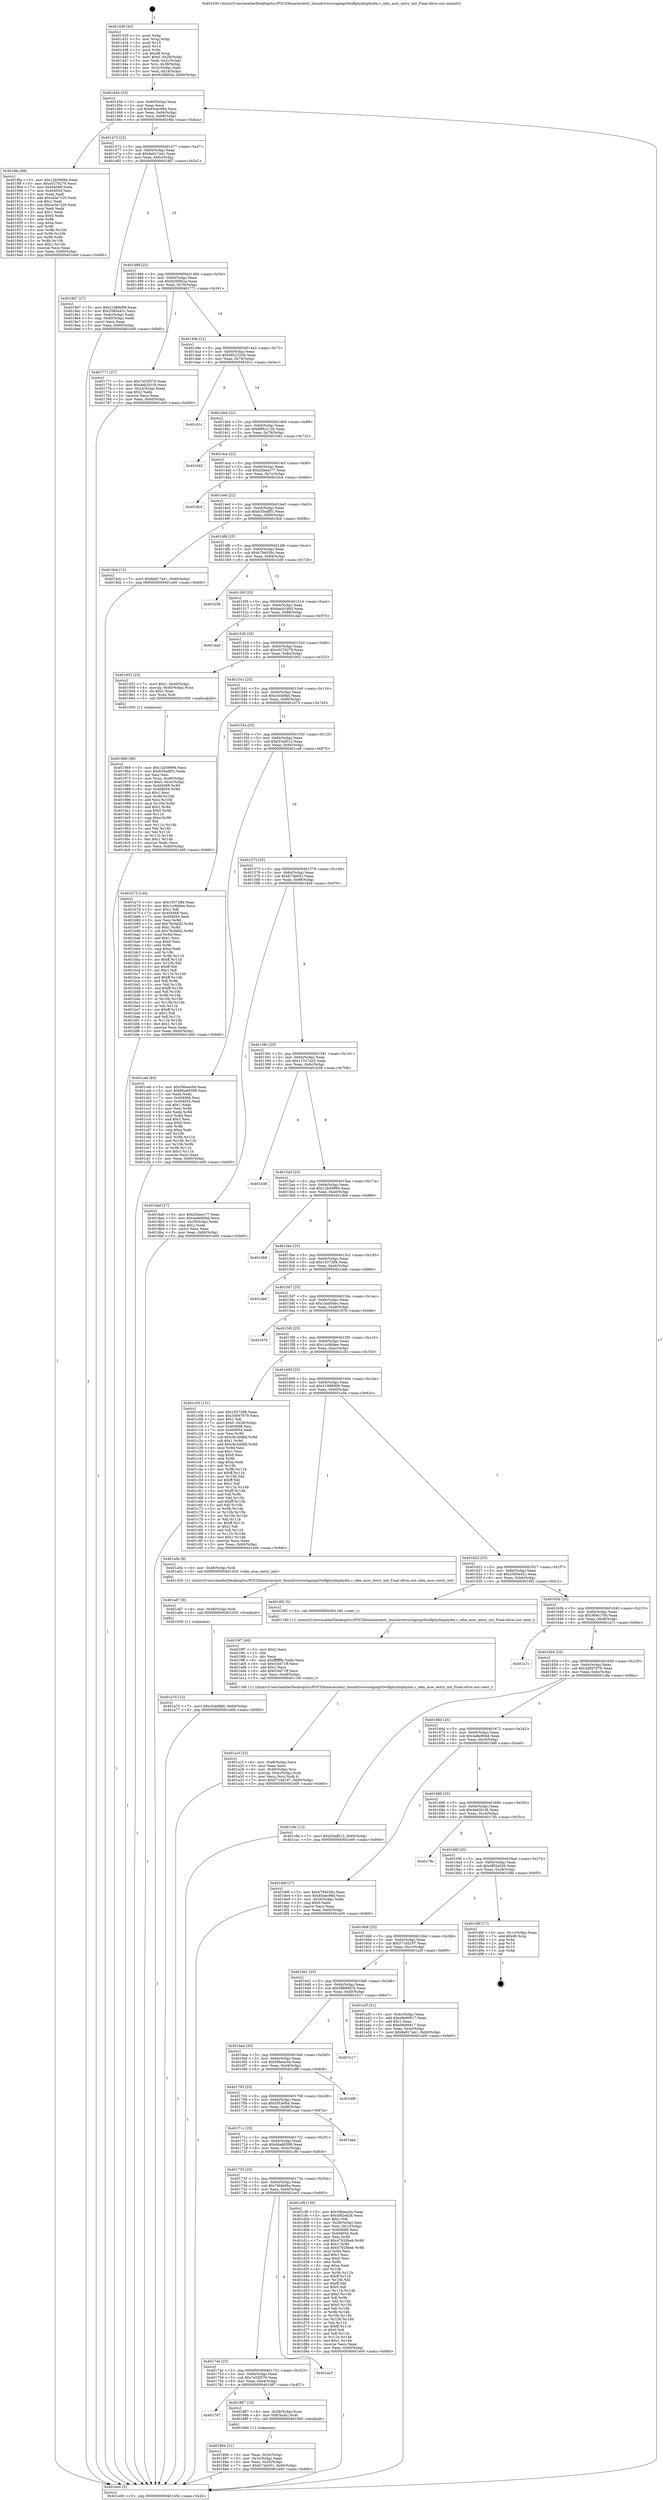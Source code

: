 digraph "0x401430" {
  label = "0x401430 (/mnt/c/Users/mathe/Desktop/tcc/POCII/binaries/extr_linuxdriversstagingrtlwifiphydmphydm.c_odm_asoc_entry_init_Final-ollvm.out::main(0))"
  labelloc = "t"
  node[shape=record]

  Entry [label="",width=0.3,height=0.3,shape=circle,fillcolor=black,style=filled]
  "0x40145b" [label="{
     0x40145b [23]\l
     | [instrs]\l
     &nbsp;&nbsp;0x40145b \<+3\>: mov -0x60(%rbp),%eax\l
     &nbsp;&nbsp;0x40145e \<+2\>: mov %eax,%ecx\l
     &nbsp;&nbsp;0x401460 \<+6\>: sub $0x85eec98d,%ecx\l
     &nbsp;&nbsp;0x401466 \<+3\>: mov %eax,-0x64(%rbp)\l
     &nbsp;&nbsp;0x401469 \<+3\>: mov %ecx,-0x68(%rbp)\l
     &nbsp;&nbsp;0x40146c \<+6\>: je 00000000004018fa \<main+0x4ca\>\l
  }"]
  "0x4018fa" [label="{
     0x4018fa [88]\l
     | [instrs]\l
     &nbsp;&nbsp;0x4018fa \<+5\>: mov $0x12b59994,%eax\l
     &nbsp;&nbsp;0x4018ff \<+5\>: mov $0xc0279279,%ecx\l
     &nbsp;&nbsp;0x401904 \<+7\>: mov 0x404068,%edx\l
     &nbsp;&nbsp;0x40190b \<+7\>: mov 0x404054,%esi\l
     &nbsp;&nbsp;0x401912 \<+2\>: mov %edx,%edi\l
     &nbsp;&nbsp;0x401914 \<+6\>: add $0xce3e7c20,%edi\l
     &nbsp;&nbsp;0x40191a \<+3\>: sub $0x1,%edi\l
     &nbsp;&nbsp;0x40191d \<+6\>: sub $0xce3e7c20,%edi\l
     &nbsp;&nbsp;0x401923 \<+3\>: imul %edi,%edx\l
     &nbsp;&nbsp;0x401926 \<+3\>: and $0x1,%edx\l
     &nbsp;&nbsp;0x401929 \<+3\>: cmp $0x0,%edx\l
     &nbsp;&nbsp;0x40192c \<+4\>: sete %r8b\l
     &nbsp;&nbsp;0x401930 \<+3\>: cmp $0xa,%esi\l
     &nbsp;&nbsp;0x401933 \<+4\>: setl %r9b\l
     &nbsp;&nbsp;0x401937 \<+3\>: mov %r8b,%r10b\l
     &nbsp;&nbsp;0x40193a \<+3\>: and %r9b,%r10b\l
     &nbsp;&nbsp;0x40193d \<+3\>: xor %r9b,%r8b\l
     &nbsp;&nbsp;0x401940 \<+3\>: or %r8b,%r10b\l
     &nbsp;&nbsp;0x401943 \<+4\>: test $0x1,%r10b\l
     &nbsp;&nbsp;0x401947 \<+3\>: cmovne %ecx,%eax\l
     &nbsp;&nbsp;0x40194a \<+3\>: mov %eax,-0x60(%rbp)\l
     &nbsp;&nbsp;0x40194d \<+5\>: jmp 0000000000401e00 \<main+0x9d0\>\l
  }"]
  "0x401472" [label="{
     0x401472 [22]\l
     | [instrs]\l
     &nbsp;&nbsp;0x401472 \<+5\>: jmp 0000000000401477 \<main+0x47\>\l
     &nbsp;&nbsp;0x401477 \<+3\>: mov -0x64(%rbp),%eax\l
     &nbsp;&nbsp;0x40147a \<+5\>: sub $0x8a917a41,%eax\l
     &nbsp;&nbsp;0x40147f \<+3\>: mov %eax,-0x6c(%rbp)\l
     &nbsp;&nbsp;0x401482 \<+6\>: je 00000000004019d7 \<main+0x5a7\>\l
  }"]
  Exit [label="",width=0.3,height=0.3,shape=circle,fillcolor=black,style=filled,peripheries=2]
  "0x4019d7" [label="{
     0x4019d7 [27]\l
     | [instrs]\l
     &nbsp;&nbsp;0x4019d7 \<+5\>: mov $0x21988d08,%eax\l
     &nbsp;&nbsp;0x4019dc \<+5\>: mov $0x2585e42c,%ecx\l
     &nbsp;&nbsp;0x4019e1 \<+3\>: mov -0x4c(%rbp),%edx\l
     &nbsp;&nbsp;0x4019e4 \<+3\>: cmp -0x40(%rbp),%edx\l
     &nbsp;&nbsp;0x4019e7 \<+3\>: cmovl %ecx,%eax\l
     &nbsp;&nbsp;0x4019ea \<+3\>: mov %eax,-0x60(%rbp)\l
     &nbsp;&nbsp;0x4019ed \<+5\>: jmp 0000000000401e00 \<main+0x9d0\>\l
  }"]
  "0x401488" [label="{
     0x401488 [22]\l
     | [instrs]\l
     &nbsp;&nbsp;0x401488 \<+5\>: jmp 000000000040148d \<main+0x5d\>\l
     &nbsp;&nbsp;0x40148d \<+3\>: mov -0x64(%rbp),%eax\l
     &nbsp;&nbsp;0x401490 \<+5\>: sub $0x920fd02a,%eax\l
     &nbsp;&nbsp;0x401495 \<+3\>: mov %eax,-0x70(%rbp)\l
     &nbsp;&nbsp;0x401498 \<+6\>: je 0000000000401771 \<main+0x341\>\l
  }"]
  "0x401a70" [label="{
     0x401a70 [12]\l
     | [instrs]\l
     &nbsp;&nbsp;0x401a70 \<+7\>: movl $0xc5eb9fa0,-0x60(%rbp)\l
     &nbsp;&nbsp;0x401a77 \<+5\>: jmp 0000000000401e00 \<main+0x9d0\>\l
  }"]
  "0x401771" [label="{
     0x401771 [27]\l
     | [instrs]\l
     &nbsp;&nbsp;0x401771 \<+5\>: mov $0x7e55f376,%eax\l
     &nbsp;&nbsp;0x401776 \<+5\>: mov $0x4eb2b1f4,%ecx\l
     &nbsp;&nbsp;0x40177b \<+3\>: mov -0x24(%rbp),%edx\l
     &nbsp;&nbsp;0x40177e \<+3\>: cmp $0x2,%edx\l
     &nbsp;&nbsp;0x401781 \<+3\>: cmovne %ecx,%eax\l
     &nbsp;&nbsp;0x401784 \<+3\>: mov %eax,-0x60(%rbp)\l
     &nbsp;&nbsp;0x401787 \<+5\>: jmp 0000000000401e00 \<main+0x9d0\>\l
  }"]
  "0x40149e" [label="{
     0x40149e [22]\l
     | [instrs]\l
     &nbsp;&nbsp;0x40149e \<+5\>: jmp 00000000004014a3 \<main+0x73\>\l
     &nbsp;&nbsp;0x4014a3 \<+3\>: mov -0x64(%rbp),%eax\l
     &nbsp;&nbsp;0x4014a6 \<+5\>: sub $0x94523226,%eax\l
     &nbsp;&nbsp;0x4014ab \<+3\>: mov %eax,-0x74(%rbp)\l
     &nbsp;&nbsp;0x4014ae \<+6\>: je 000000000040181c \<main+0x3ec\>\l
  }"]
  "0x401e00" [label="{
     0x401e00 [5]\l
     | [instrs]\l
     &nbsp;&nbsp;0x401e00 \<+5\>: jmp 000000000040145b \<main+0x2b\>\l
  }"]
  "0x401430" [label="{
     0x401430 [43]\l
     | [instrs]\l
     &nbsp;&nbsp;0x401430 \<+1\>: push %rbp\l
     &nbsp;&nbsp;0x401431 \<+3\>: mov %rsp,%rbp\l
     &nbsp;&nbsp;0x401434 \<+2\>: push %r15\l
     &nbsp;&nbsp;0x401436 \<+2\>: push %r14\l
     &nbsp;&nbsp;0x401438 \<+1\>: push %rbx\l
     &nbsp;&nbsp;0x401439 \<+7\>: sub $0xd8,%rsp\l
     &nbsp;&nbsp;0x401440 \<+7\>: movl $0x0,-0x28(%rbp)\l
     &nbsp;&nbsp;0x401447 \<+3\>: mov %edi,-0x2c(%rbp)\l
     &nbsp;&nbsp;0x40144a \<+4\>: mov %rsi,-0x38(%rbp)\l
     &nbsp;&nbsp;0x40144e \<+3\>: mov -0x2c(%rbp),%edi\l
     &nbsp;&nbsp;0x401451 \<+3\>: mov %edi,-0x24(%rbp)\l
     &nbsp;&nbsp;0x401454 \<+7\>: movl $0x920fd02a,-0x60(%rbp)\l
  }"]
  "0x401a67" [label="{
     0x401a67 [9]\l
     | [instrs]\l
     &nbsp;&nbsp;0x401a67 \<+4\>: mov -0x48(%rbp),%rdi\l
     &nbsp;&nbsp;0x401a6b \<+5\>: call 0000000000401030 \<free@plt\>\l
     | [calls]\l
     &nbsp;&nbsp;0x401030 \{1\} (unknown)\l
  }"]
  "0x40181c" [label="{
     0x40181c\l
  }", style=dashed]
  "0x4014b4" [label="{
     0x4014b4 [22]\l
     | [instrs]\l
     &nbsp;&nbsp;0x4014b4 \<+5\>: jmp 00000000004014b9 \<main+0x89\>\l
     &nbsp;&nbsp;0x4014b9 \<+3\>: mov -0x64(%rbp),%eax\l
     &nbsp;&nbsp;0x4014bc \<+5\>: sub $0x999c212b,%eax\l
     &nbsp;&nbsp;0x4014c1 \<+3\>: mov %eax,-0x78(%rbp)\l
     &nbsp;&nbsp;0x4014c4 \<+6\>: je 0000000000401b62 \<main+0x732\>\l
  }"]
  "0x401a1f" [label="{
     0x401a1f [32]\l
     | [instrs]\l
     &nbsp;&nbsp;0x401a1f \<+6\>: mov -0xe8(%rbp),%ecx\l
     &nbsp;&nbsp;0x401a25 \<+3\>: imul %eax,%ecx\l
     &nbsp;&nbsp;0x401a28 \<+4\>: mov -0x48(%rbp),%rsi\l
     &nbsp;&nbsp;0x401a2c \<+4\>: movslq -0x4c(%rbp),%rdi\l
     &nbsp;&nbsp;0x401a30 \<+3\>: mov %ecx,(%rsi,%rdi,4)\l
     &nbsp;&nbsp;0x401a33 \<+7\>: movl $0x571dd197,-0x60(%rbp)\l
     &nbsp;&nbsp;0x401a3a \<+5\>: jmp 0000000000401e00 \<main+0x9d0\>\l
  }"]
  "0x401b62" [label="{
     0x401b62\l
  }", style=dashed]
  "0x4014ca" [label="{
     0x4014ca [22]\l
     | [instrs]\l
     &nbsp;&nbsp;0x4014ca \<+5\>: jmp 00000000004014cf \<main+0x9f\>\l
     &nbsp;&nbsp;0x4014cf \<+3\>: mov -0x64(%rbp),%eax\l
     &nbsp;&nbsp;0x4014d2 \<+5\>: sub $0xb2beec77,%eax\l
     &nbsp;&nbsp;0x4014d7 \<+3\>: mov %eax,-0x7c(%rbp)\l
     &nbsp;&nbsp;0x4014da \<+6\>: je 00000000004018c4 \<main+0x494\>\l
  }"]
  "0x4019f7" [label="{
     0x4019f7 [40]\l
     | [instrs]\l
     &nbsp;&nbsp;0x4019f7 \<+5\>: mov $0x2,%ecx\l
     &nbsp;&nbsp;0x4019fc \<+1\>: cltd\l
     &nbsp;&nbsp;0x4019fd \<+2\>: idiv %ecx\l
     &nbsp;&nbsp;0x4019ff \<+6\>: imul $0xfffffffe,%edx,%ecx\l
     &nbsp;&nbsp;0x401a05 \<+6\>: sub $0xf16d71ff,%ecx\l
     &nbsp;&nbsp;0x401a0b \<+3\>: add $0x1,%ecx\l
     &nbsp;&nbsp;0x401a0e \<+6\>: add $0xf16d71ff,%ecx\l
     &nbsp;&nbsp;0x401a14 \<+6\>: mov %ecx,-0xe8(%rbp)\l
     &nbsp;&nbsp;0x401a1a \<+5\>: call 0000000000401160 \<next_i\>\l
     | [calls]\l
     &nbsp;&nbsp;0x401160 \{1\} (/mnt/c/Users/mathe/Desktop/tcc/POCII/binaries/extr_linuxdriversstagingrtlwifiphydmphydm.c_odm_asoc_entry_init_Final-ollvm.out::next_i)\l
  }"]
  "0x4018c4" [label="{
     0x4018c4\l
  }", style=dashed]
  "0x4014e0" [label="{
     0x4014e0 [22]\l
     | [instrs]\l
     &nbsp;&nbsp;0x4014e0 \<+5\>: jmp 00000000004014e5 \<main+0xb5\>\l
     &nbsp;&nbsp;0x4014e5 \<+3\>: mov -0x64(%rbp),%eax\l
     &nbsp;&nbsp;0x4014e8 \<+5\>: sub $0xb35adf51,%eax\l
     &nbsp;&nbsp;0x4014ed \<+3\>: mov %eax,-0x80(%rbp)\l
     &nbsp;&nbsp;0x4014f0 \<+6\>: je 00000000004019cb \<main+0x59b\>\l
  }"]
  "0x401969" [label="{
     0x401969 [98]\l
     | [instrs]\l
     &nbsp;&nbsp;0x401969 \<+5\>: mov $0x12b59994,%ecx\l
     &nbsp;&nbsp;0x40196e \<+5\>: mov $0xb35adf51,%edx\l
     &nbsp;&nbsp;0x401973 \<+2\>: xor %esi,%esi\l
     &nbsp;&nbsp;0x401975 \<+4\>: mov %rax,-0x48(%rbp)\l
     &nbsp;&nbsp;0x401979 \<+7\>: movl $0x0,-0x4c(%rbp)\l
     &nbsp;&nbsp;0x401980 \<+8\>: mov 0x404068,%r8d\l
     &nbsp;&nbsp;0x401988 \<+8\>: mov 0x404054,%r9d\l
     &nbsp;&nbsp;0x401990 \<+3\>: sub $0x1,%esi\l
     &nbsp;&nbsp;0x401993 \<+3\>: mov %r8d,%r10d\l
     &nbsp;&nbsp;0x401996 \<+3\>: add %esi,%r10d\l
     &nbsp;&nbsp;0x401999 \<+4\>: imul %r10d,%r8d\l
     &nbsp;&nbsp;0x40199d \<+4\>: and $0x1,%r8d\l
     &nbsp;&nbsp;0x4019a1 \<+4\>: cmp $0x0,%r8d\l
     &nbsp;&nbsp;0x4019a5 \<+4\>: sete %r11b\l
     &nbsp;&nbsp;0x4019a9 \<+4\>: cmp $0xa,%r9d\l
     &nbsp;&nbsp;0x4019ad \<+3\>: setl %bl\l
     &nbsp;&nbsp;0x4019b0 \<+3\>: mov %r11b,%r14b\l
     &nbsp;&nbsp;0x4019b3 \<+3\>: and %bl,%r14b\l
     &nbsp;&nbsp;0x4019b6 \<+3\>: xor %bl,%r11b\l
     &nbsp;&nbsp;0x4019b9 \<+3\>: or %r11b,%r14b\l
     &nbsp;&nbsp;0x4019bc \<+4\>: test $0x1,%r14b\l
     &nbsp;&nbsp;0x4019c0 \<+3\>: cmovne %edx,%ecx\l
     &nbsp;&nbsp;0x4019c3 \<+3\>: mov %ecx,-0x60(%rbp)\l
     &nbsp;&nbsp;0x4019c6 \<+5\>: jmp 0000000000401e00 \<main+0x9d0\>\l
  }"]
  "0x4019cb" [label="{
     0x4019cb [12]\l
     | [instrs]\l
     &nbsp;&nbsp;0x4019cb \<+7\>: movl $0x8a917a41,-0x60(%rbp)\l
     &nbsp;&nbsp;0x4019d2 \<+5\>: jmp 0000000000401e00 \<main+0x9d0\>\l
  }"]
  "0x4014f6" [label="{
     0x4014f6 [25]\l
     | [instrs]\l
     &nbsp;&nbsp;0x4014f6 \<+5\>: jmp 00000000004014fb \<main+0xcb\>\l
     &nbsp;&nbsp;0x4014fb \<+3\>: mov -0x64(%rbp),%eax\l
     &nbsp;&nbsp;0x4014fe \<+5\>: sub $0xb794026c,%eax\l
     &nbsp;&nbsp;0x401503 \<+6\>: mov %eax,-0x84(%rbp)\l
     &nbsp;&nbsp;0x401509 \<+6\>: je 0000000000401b56 \<main+0x726\>\l
  }"]
  "0x401894" [label="{
     0x401894 [21]\l
     | [instrs]\l
     &nbsp;&nbsp;0x401894 \<+3\>: mov %eax,-0x3c(%rbp)\l
     &nbsp;&nbsp;0x401897 \<+3\>: mov -0x3c(%rbp),%eax\l
     &nbsp;&nbsp;0x40189a \<+3\>: mov %eax,-0x20(%rbp)\l
     &nbsp;&nbsp;0x40189d \<+7\>: movl $0xfc7de051,-0x60(%rbp)\l
     &nbsp;&nbsp;0x4018a4 \<+5\>: jmp 0000000000401e00 \<main+0x9d0\>\l
  }"]
  "0x401b56" [label="{
     0x401b56\l
  }", style=dashed]
  "0x40150f" [label="{
     0x40150f [25]\l
     | [instrs]\l
     &nbsp;&nbsp;0x40150f \<+5\>: jmp 0000000000401514 \<main+0xe4\>\l
     &nbsp;&nbsp;0x401514 \<+3\>: mov -0x64(%rbp),%eax\l
     &nbsp;&nbsp;0x401517 \<+5\>: sub $0xbacb1d93,%eax\l
     &nbsp;&nbsp;0x40151c \<+6\>: mov %eax,-0x88(%rbp)\l
     &nbsp;&nbsp;0x401522 \<+6\>: je 0000000000401da0 \<main+0x970\>\l
  }"]
  "0x401767" [label="{
     0x401767\l
  }", style=dashed]
  "0x401da0" [label="{
     0x401da0\l
  }", style=dashed]
  "0x401528" [label="{
     0x401528 [25]\l
     | [instrs]\l
     &nbsp;&nbsp;0x401528 \<+5\>: jmp 000000000040152d \<main+0xfd\>\l
     &nbsp;&nbsp;0x40152d \<+3\>: mov -0x64(%rbp),%eax\l
     &nbsp;&nbsp;0x401530 \<+5\>: sub $0xc0279279,%eax\l
     &nbsp;&nbsp;0x401535 \<+6\>: mov %eax,-0x8c(%rbp)\l
     &nbsp;&nbsp;0x40153b \<+6\>: je 0000000000401952 \<main+0x522\>\l
  }"]
  "0x401887" [label="{
     0x401887 [13]\l
     | [instrs]\l
     &nbsp;&nbsp;0x401887 \<+4\>: mov -0x38(%rbp),%rax\l
     &nbsp;&nbsp;0x40188b \<+4\>: mov 0x8(%rax),%rdi\l
     &nbsp;&nbsp;0x40188f \<+5\>: call 0000000000401060 \<atoi@plt\>\l
     | [calls]\l
     &nbsp;&nbsp;0x401060 \{1\} (unknown)\l
  }"]
  "0x401952" [label="{
     0x401952 [23]\l
     | [instrs]\l
     &nbsp;&nbsp;0x401952 \<+7\>: movl $0x1,-0x40(%rbp)\l
     &nbsp;&nbsp;0x401959 \<+4\>: movslq -0x40(%rbp),%rax\l
     &nbsp;&nbsp;0x40195d \<+4\>: shl $0x2,%rax\l
     &nbsp;&nbsp;0x401961 \<+3\>: mov %rax,%rdi\l
     &nbsp;&nbsp;0x401964 \<+5\>: call 0000000000401050 \<malloc@plt\>\l
     | [calls]\l
     &nbsp;&nbsp;0x401050 \{1\} (unknown)\l
  }"]
  "0x401541" [label="{
     0x401541 [25]\l
     | [instrs]\l
     &nbsp;&nbsp;0x401541 \<+5\>: jmp 0000000000401546 \<main+0x116\>\l
     &nbsp;&nbsp;0x401546 \<+3\>: mov -0x64(%rbp),%eax\l
     &nbsp;&nbsp;0x401549 \<+5\>: sub $0xc5eb9fa0,%eax\l
     &nbsp;&nbsp;0x40154e \<+6\>: mov %eax,-0x90(%rbp)\l
     &nbsp;&nbsp;0x401554 \<+6\>: je 0000000000401b73 \<main+0x743\>\l
  }"]
  "0x40174e" [label="{
     0x40174e [25]\l
     | [instrs]\l
     &nbsp;&nbsp;0x40174e \<+5\>: jmp 0000000000401753 \<main+0x323\>\l
     &nbsp;&nbsp;0x401753 \<+3\>: mov -0x64(%rbp),%eax\l
     &nbsp;&nbsp;0x401756 \<+5\>: sub $0x7e55f376,%eax\l
     &nbsp;&nbsp;0x40175b \<+6\>: mov %eax,-0xe4(%rbp)\l
     &nbsp;&nbsp;0x401761 \<+6\>: je 0000000000401887 \<main+0x457\>\l
  }"]
  "0x401b73" [label="{
     0x401b73 [144]\l
     | [instrs]\l
     &nbsp;&nbsp;0x401b73 \<+5\>: mov $0x19372ff4,%eax\l
     &nbsp;&nbsp;0x401b78 \<+5\>: mov $0x1cc8ddee,%ecx\l
     &nbsp;&nbsp;0x401b7d \<+2\>: mov $0x1,%dl\l
     &nbsp;&nbsp;0x401b7f \<+7\>: mov 0x404068,%esi\l
     &nbsp;&nbsp;0x401b86 \<+7\>: mov 0x404054,%edi\l
     &nbsp;&nbsp;0x401b8d \<+3\>: mov %esi,%r8d\l
     &nbsp;&nbsp;0x401b90 \<+7\>: add $0x76cfaf42,%r8d\l
     &nbsp;&nbsp;0x401b97 \<+4\>: sub $0x1,%r8d\l
     &nbsp;&nbsp;0x401b9b \<+7\>: sub $0x76cfaf42,%r8d\l
     &nbsp;&nbsp;0x401ba2 \<+4\>: imul %r8d,%esi\l
     &nbsp;&nbsp;0x401ba6 \<+3\>: and $0x1,%esi\l
     &nbsp;&nbsp;0x401ba9 \<+3\>: cmp $0x0,%esi\l
     &nbsp;&nbsp;0x401bac \<+4\>: sete %r9b\l
     &nbsp;&nbsp;0x401bb0 \<+3\>: cmp $0xa,%edi\l
     &nbsp;&nbsp;0x401bb3 \<+4\>: setl %r10b\l
     &nbsp;&nbsp;0x401bb7 \<+3\>: mov %r9b,%r11b\l
     &nbsp;&nbsp;0x401bba \<+4\>: xor $0xff,%r11b\l
     &nbsp;&nbsp;0x401bbe \<+3\>: mov %r10b,%bl\l
     &nbsp;&nbsp;0x401bc1 \<+3\>: xor $0xff,%bl\l
     &nbsp;&nbsp;0x401bc4 \<+3\>: xor $0x1,%dl\l
     &nbsp;&nbsp;0x401bc7 \<+3\>: mov %r11b,%r14b\l
     &nbsp;&nbsp;0x401bca \<+4\>: and $0xff,%r14b\l
     &nbsp;&nbsp;0x401bce \<+3\>: and %dl,%r9b\l
     &nbsp;&nbsp;0x401bd1 \<+3\>: mov %bl,%r15b\l
     &nbsp;&nbsp;0x401bd4 \<+4\>: and $0xff,%r15b\l
     &nbsp;&nbsp;0x401bd8 \<+3\>: and %dl,%r10b\l
     &nbsp;&nbsp;0x401bdb \<+3\>: or %r9b,%r14b\l
     &nbsp;&nbsp;0x401bde \<+3\>: or %r10b,%r15b\l
     &nbsp;&nbsp;0x401be1 \<+3\>: xor %r15b,%r14b\l
     &nbsp;&nbsp;0x401be4 \<+3\>: or %bl,%r11b\l
     &nbsp;&nbsp;0x401be7 \<+4\>: xor $0xff,%r11b\l
     &nbsp;&nbsp;0x401beb \<+3\>: or $0x1,%dl\l
     &nbsp;&nbsp;0x401bee \<+3\>: and %dl,%r11b\l
     &nbsp;&nbsp;0x401bf1 \<+3\>: or %r11b,%r14b\l
     &nbsp;&nbsp;0x401bf4 \<+4\>: test $0x1,%r14b\l
     &nbsp;&nbsp;0x401bf8 \<+3\>: cmovne %ecx,%eax\l
     &nbsp;&nbsp;0x401bfb \<+3\>: mov %eax,-0x60(%rbp)\l
     &nbsp;&nbsp;0x401bfe \<+5\>: jmp 0000000000401e00 \<main+0x9d0\>\l
  }"]
  "0x40155a" [label="{
     0x40155a [25]\l
     | [instrs]\l
     &nbsp;&nbsp;0x40155a \<+5\>: jmp 000000000040155f \<main+0x12f\>\l
     &nbsp;&nbsp;0x40155f \<+3\>: mov -0x64(%rbp),%eax\l
     &nbsp;&nbsp;0x401562 \<+5\>: sub $0xf24af512,%eax\l
     &nbsp;&nbsp;0x401567 \<+6\>: mov %eax,-0x94(%rbp)\l
     &nbsp;&nbsp;0x40156d \<+6\>: je 0000000000401ca6 \<main+0x876\>\l
  }"]
  "0x401ac5" [label="{
     0x401ac5\l
  }", style=dashed]
  "0x401ca6" [label="{
     0x401ca6 [83]\l
     | [instrs]\l
     &nbsp;&nbsp;0x401ca6 \<+5\>: mov $0x59beac0a,%eax\l
     &nbsp;&nbsp;0x401cab \<+5\>: mov $0x66a68398,%ecx\l
     &nbsp;&nbsp;0x401cb0 \<+2\>: xor %edx,%edx\l
     &nbsp;&nbsp;0x401cb2 \<+7\>: mov 0x404068,%esi\l
     &nbsp;&nbsp;0x401cb9 \<+7\>: mov 0x404054,%edi\l
     &nbsp;&nbsp;0x401cc0 \<+3\>: sub $0x1,%edx\l
     &nbsp;&nbsp;0x401cc3 \<+3\>: mov %esi,%r8d\l
     &nbsp;&nbsp;0x401cc6 \<+3\>: add %edx,%r8d\l
     &nbsp;&nbsp;0x401cc9 \<+4\>: imul %r8d,%esi\l
     &nbsp;&nbsp;0x401ccd \<+3\>: and $0x1,%esi\l
     &nbsp;&nbsp;0x401cd0 \<+3\>: cmp $0x0,%esi\l
     &nbsp;&nbsp;0x401cd3 \<+4\>: sete %r9b\l
     &nbsp;&nbsp;0x401cd7 \<+3\>: cmp $0xa,%edi\l
     &nbsp;&nbsp;0x401cda \<+4\>: setl %r10b\l
     &nbsp;&nbsp;0x401cde \<+3\>: mov %r9b,%r11b\l
     &nbsp;&nbsp;0x401ce1 \<+3\>: and %r10b,%r11b\l
     &nbsp;&nbsp;0x401ce4 \<+3\>: xor %r10b,%r9b\l
     &nbsp;&nbsp;0x401ce7 \<+3\>: or %r9b,%r11b\l
     &nbsp;&nbsp;0x401cea \<+4\>: test $0x1,%r11b\l
     &nbsp;&nbsp;0x401cee \<+3\>: cmovne %ecx,%eax\l
     &nbsp;&nbsp;0x401cf1 \<+3\>: mov %eax,-0x60(%rbp)\l
     &nbsp;&nbsp;0x401cf4 \<+5\>: jmp 0000000000401e00 \<main+0x9d0\>\l
  }"]
  "0x401573" [label="{
     0x401573 [25]\l
     | [instrs]\l
     &nbsp;&nbsp;0x401573 \<+5\>: jmp 0000000000401578 \<main+0x148\>\l
     &nbsp;&nbsp;0x401578 \<+3\>: mov -0x64(%rbp),%eax\l
     &nbsp;&nbsp;0x40157b \<+5\>: sub $0xfc7de051,%eax\l
     &nbsp;&nbsp;0x401580 \<+6\>: mov %eax,-0x98(%rbp)\l
     &nbsp;&nbsp;0x401586 \<+6\>: je 00000000004018a9 \<main+0x479\>\l
  }"]
  "0x401735" [label="{
     0x401735 [25]\l
     | [instrs]\l
     &nbsp;&nbsp;0x401735 \<+5\>: jmp 000000000040173a \<main+0x30a\>\l
     &nbsp;&nbsp;0x40173a \<+3\>: mov -0x64(%rbp),%eax\l
     &nbsp;&nbsp;0x40173d \<+5\>: sub $0x7bbfe95a,%eax\l
     &nbsp;&nbsp;0x401742 \<+6\>: mov %eax,-0xe0(%rbp)\l
     &nbsp;&nbsp;0x401748 \<+6\>: je 0000000000401ac5 \<main+0x695\>\l
  }"]
  "0x4018a9" [label="{
     0x4018a9 [27]\l
     | [instrs]\l
     &nbsp;&nbsp;0x4018a9 \<+5\>: mov $0xb2beec77,%eax\l
     &nbsp;&nbsp;0x4018ae \<+5\>: mov $0x4a6e90dd,%ecx\l
     &nbsp;&nbsp;0x4018b3 \<+3\>: mov -0x20(%rbp),%edx\l
     &nbsp;&nbsp;0x4018b6 \<+3\>: cmp $0x1,%edx\l
     &nbsp;&nbsp;0x4018b9 \<+3\>: cmovl %ecx,%eax\l
     &nbsp;&nbsp;0x4018bc \<+3\>: mov %eax,-0x60(%rbp)\l
     &nbsp;&nbsp;0x4018bf \<+5\>: jmp 0000000000401e00 \<main+0x9d0\>\l
  }"]
  "0x40158c" [label="{
     0x40158c [25]\l
     | [instrs]\l
     &nbsp;&nbsp;0x40158c \<+5\>: jmp 0000000000401591 \<main+0x161\>\l
     &nbsp;&nbsp;0x401591 \<+3\>: mov -0x64(%rbp),%eax\l
     &nbsp;&nbsp;0x401594 \<+5\>: sub $0x11527a25,%eax\l
     &nbsp;&nbsp;0x401599 \<+6\>: mov %eax,-0x9c(%rbp)\l
     &nbsp;&nbsp;0x40159f \<+6\>: je 0000000000401b38 \<main+0x708\>\l
  }"]
  "0x401cf9" [label="{
     0x401cf9 [150]\l
     | [instrs]\l
     &nbsp;&nbsp;0x401cf9 \<+5\>: mov $0x59beac0a,%eax\l
     &nbsp;&nbsp;0x401cfe \<+5\>: mov $0x4f92e026,%ecx\l
     &nbsp;&nbsp;0x401d03 \<+2\>: mov $0x1,%dl\l
     &nbsp;&nbsp;0x401d05 \<+3\>: mov -0x28(%rbp),%esi\l
     &nbsp;&nbsp;0x401d08 \<+3\>: mov %esi,-0x1c(%rbp)\l
     &nbsp;&nbsp;0x401d0b \<+7\>: mov 0x404068,%esi\l
     &nbsp;&nbsp;0x401d12 \<+7\>: mov 0x404054,%edi\l
     &nbsp;&nbsp;0x401d19 \<+3\>: mov %esi,%r8d\l
     &nbsp;&nbsp;0x401d1c \<+7\>: add $0x47920beb,%r8d\l
     &nbsp;&nbsp;0x401d23 \<+4\>: sub $0x1,%r8d\l
     &nbsp;&nbsp;0x401d27 \<+7\>: sub $0x47920beb,%r8d\l
     &nbsp;&nbsp;0x401d2e \<+4\>: imul %r8d,%esi\l
     &nbsp;&nbsp;0x401d32 \<+3\>: and $0x1,%esi\l
     &nbsp;&nbsp;0x401d35 \<+3\>: cmp $0x0,%esi\l
     &nbsp;&nbsp;0x401d38 \<+4\>: sete %r9b\l
     &nbsp;&nbsp;0x401d3c \<+3\>: cmp $0xa,%edi\l
     &nbsp;&nbsp;0x401d3f \<+4\>: setl %r10b\l
     &nbsp;&nbsp;0x401d43 \<+3\>: mov %r9b,%r11b\l
     &nbsp;&nbsp;0x401d46 \<+4\>: xor $0xff,%r11b\l
     &nbsp;&nbsp;0x401d4a \<+3\>: mov %r10b,%bl\l
     &nbsp;&nbsp;0x401d4d \<+3\>: xor $0xff,%bl\l
     &nbsp;&nbsp;0x401d50 \<+3\>: xor $0x0,%dl\l
     &nbsp;&nbsp;0x401d53 \<+3\>: mov %r11b,%r14b\l
     &nbsp;&nbsp;0x401d56 \<+4\>: and $0x0,%r14b\l
     &nbsp;&nbsp;0x401d5a \<+3\>: and %dl,%r9b\l
     &nbsp;&nbsp;0x401d5d \<+3\>: mov %bl,%r15b\l
     &nbsp;&nbsp;0x401d60 \<+4\>: and $0x0,%r15b\l
     &nbsp;&nbsp;0x401d64 \<+3\>: and %dl,%r10b\l
     &nbsp;&nbsp;0x401d67 \<+3\>: or %r9b,%r14b\l
     &nbsp;&nbsp;0x401d6a \<+3\>: or %r10b,%r15b\l
     &nbsp;&nbsp;0x401d6d \<+3\>: xor %r15b,%r14b\l
     &nbsp;&nbsp;0x401d70 \<+3\>: or %bl,%r11b\l
     &nbsp;&nbsp;0x401d73 \<+4\>: xor $0xff,%r11b\l
     &nbsp;&nbsp;0x401d77 \<+3\>: or $0x0,%dl\l
     &nbsp;&nbsp;0x401d7a \<+3\>: and %dl,%r11b\l
     &nbsp;&nbsp;0x401d7d \<+3\>: or %r11b,%r14b\l
     &nbsp;&nbsp;0x401d80 \<+4\>: test $0x1,%r14b\l
     &nbsp;&nbsp;0x401d84 \<+3\>: cmovne %ecx,%eax\l
     &nbsp;&nbsp;0x401d87 \<+3\>: mov %eax,-0x60(%rbp)\l
     &nbsp;&nbsp;0x401d8a \<+5\>: jmp 0000000000401e00 \<main+0x9d0\>\l
  }"]
  "0x401b38" [label="{
     0x401b38\l
  }", style=dashed]
  "0x4015a5" [label="{
     0x4015a5 [25]\l
     | [instrs]\l
     &nbsp;&nbsp;0x4015a5 \<+5\>: jmp 00000000004015aa \<main+0x17a\>\l
     &nbsp;&nbsp;0x4015aa \<+3\>: mov -0x64(%rbp),%eax\l
     &nbsp;&nbsp;0x4015ad \<+5\>: sub $0x12b59994,%eax\l
     &nbsp;&nbsp;0x4015b2 \<+6\>: mov %eax,-0xa0(%rbp)\l
     &nbsp;&nbsp;0x4015b8 \<+6\>: je 0000000000401db8 \<main+0x988\>\l
  }"]
  "0x40171c" [label="{
     0x40171c [25]\l
     | [instrs]\l
     &nbsp;&nbsp;0x40171c \<+5\>: jmp 0000000000401721 \<main+0x2f1\>\l
     &nbsp;&nbsp;0x401721 \<+3\>: mov -0x64(%rbp),%eax\l
     &nbsp;&nbsp;0x401724 \<+5\>: sub $0x66a68398,%eax\l
     &nbsp;&nbsp;0x401729 \<+6\>: mov %eax,-0xdc(%rbp)\l
     &nbsp;&nbsp;0x40172f \<+6\>: je 0000000000401cf9 \<main+0x8c9\>\l
  }"]
  "0x401db8" [label="{
     0x401db8\l
  }", style=dashed]
  "0x4015be" [label="{
     0x4015be [25]\l
     | [instrs]\l
     &nbsp;&nbsp;0x4015be \<+5\>: jmp 00000000004015c3 \<main+0x193\>\l
     &nbsp;&nbsp;0x4015c3 \<+3\>: mov -0x64(%rbp),%eax\l
     &nbsp;&nbsp;0x4015c6 \<+5\>: sub $0x19372ff4,%eax\l
     &nbsp;&nbsp;0x4015cb \<+6\>: mov %eax,-0xa4(%rbp)\l
     &nbsp;&nbsp;0x4015d1 \<+6\>: je 0000000000401de6 \<main+0x9b6\>\l
  }"]
  "0x401aaa" [label="{
     0x401aaa\l
  }", style=dashed]
  "0x401de6" [label="{
     0x401de6\l
  }", style=dashed]
  "0x4015d7" [label="{
     0x4015d7 [25]\l
     | [instrs]\l
     &nbsp;&nbsp;0x4015d7 \<+5\>: jmp 00000000004015dc \<main+0x1ac\>\l
     &nbsp;&nbsp;0x4015dc \<+3\>: mov -0x64(%rbp),%eax\l
     &nbsp;&nbsp;0x4015df \<+5\>: sub $0x1bab0dec,%eax\l
     &nbsp;&nbsp;0x4015e4 \<+6\>: mov %eax,-0xa8(%rbp)\l
     &nbsp;&nbsp;0x4015ea \<+6\>: je 000000000040187b \<main+0x44b\>\l
  }"]
  "0x401703" [label="{
     0x401703 [25]\l
     | [instrs]\l
     &nbsp;&nbsp;0x401703 \<+5\>: jmp 0000000000401708 \<main+0x2d8\>\l
     &nbsp;&nbsp;0x401708 \<+3\>: mov -0x64(%rbp),%eax\l
     &nbsp;&nbsp;0x40170b \<+5\>: sub $0x5f53ef44,%eax\l
     &nbsp;&nbsp;0x401710 \<+6\>: mov %eax,-0xd8(%rbp)\l
     &nbsp;&nbsp;0x401716 \<+6\>: je 0000000000401aaa \<main+0x67a\>\l
  }"]
  "0x40187b" [label="{
     0x40187b\l
  }", style=dashed]
  "0x4015f0" [label="{
     0x4015f0 [25]\l
     | [instrs]\l
     &nbsp;&nbsp;0x4015f0 \<+5\>: jmp 00000000004015f5 \<main+0x1c5\>\l
     &nbsp;&nbsp;0x4015f5 \<+3\>: mov -0x64(%rbp),%eax\l
     &nbsp;&nbsp;0x4015f8 \<+5\>: sub $0x1cc8ddee,%eax\l
     &nbsp;&nbsp;0x4015fd \<+6\>: mov %eax,-0xac(%rbp)\l
     &nbsp;&nbsp;0x401603 \<+6\>: je 0000000000401c03 \<main+0x7d3\>\l
  }"]
  "0x401df9" [label="{
     0x401df9\l
  }", style=dashed]
  "0x401c03" [label="{
     0x401c03 [151]\l
     | [instrs]\l
     &nbsp;&nbsp;0x401c03 \<+5\>: mov $0x19372ff4,%eax\l
     &nbsp;&nbsp;0x401c08 \<+5\>: mov $0x3d097679,%ecx\l
     &nbsp;&nbsp;0x401c0d \<+2\>: mov $0x1,%dl\l
     &nbsp;&nbsp;0x401c0f \<+7\>: movl $0x0,-0x28(%rbp)\l
     &nbsp;&nbsp;0x401c16 \<+7\>: mov 0x404068,%esi\l
     &nbsp;&nbsp;0x401c1d \<+7\>: mov 0x404054,%edi\l
     &nbsp;&nbsp;0x401c24 \<+3\>: mov %esi,%r8d\l
     &nbsp;&nbsp;0x401c27 \<+7\>: sub $0xc8c3dd8d,%r8d\l
     &nbsp;&nbsp;0x401c2e \<+4\>: sub $0x1,%r8d\l
     &nbsp;&nbsp;0x401c32 \<+7\>: add $0xc8c3dd8d,%r8d\l
     &nbsp;&nbsp;0x401c39 \<+4\>: imul %r8d,%esi\l
     &nbsp;&nbsp;0x401c3d \<+3\>: and $0x1,%esi\l
     &nbsp;&nbsp;0x401c40 \<+3\>: cmp $0x0,%esi\l
     &nbsp;&nbsp;0x401c43 \<+4\>: sete %r9b\l
     &nbsp;&nbsp;0x401c47 \<+3\>: cmp $0xa,%edi\l
     &nbsp;&nbsp;0x401c4a \<+4\>: setl %r10b\l
     &nbsp;&nbsp;0x401c4e \<+3\>: mov %r9b,%r11b\l
     &nbsp;&nbsp;0x401c51 \<+4\>: xor $0xff,%r11b\l
     &nbsp;&nbsp;0x401c55 \<+3\>: mov %r10b,%bl\l
     &nbsp;&nbsp;0x401c58 \<+3\>: xor $0xff,%bl\l
     &nbsp;&nbsp;0x401c5b \<+3\>: xor $0x1,%dl\l
     &nbsp;&nbsp;0x401c5e \<+3\>: mov %r11b,%r14b\l
     &nbsp;&nbsp;0x401c61 \<+4\>: and $0xff,%r14b\l
     &nbsp;&nbsp;0x401c65 \<+3\>: and %dl,%r9b\l
     &nbsp;&nbsp;0x401c68 \<+3\>: mov %bl,%r15b\l
     &nbsp;&nbsp;0x401c6b \<+4\>: and $0xff,%r15b\l
     &nbsp;&nbsp;0x401c6f \<+3\>: and %dl,%r10b\l
     &nbsp;&nbsp;0x401c72 \<+3\>: or %r9b,%r14b\l
     &nbsp;&nbsp;0x401c75 \<+3\>: or %r10b,%r15b\l
     &nbsp;&nbsp;0x401c78 \<+3\>: xor %r15b,%r14b\l
     &nbsp;&nbsp;0x401c7b \<+3\>: or %bl,%r11b\l
     &nbsp;&nbsp;0x401c7e \<+4\>: xor $0xff,%r11b\l
     &nbsp;&nbsp;0x401c82 \<+3\>: or $0x1,%dl\l
     &nbsp;&nbsp;0x401c85 \<+3\>: and %dl,%r11b\l
     &nbsp;&nbsp;0x401c88 \<+3\>: or %r11b,%r14b\l
     &nbsp;&nbsp;0x401c8b \<+4\>: test $0x1,%r14b\l
     &nbsp;&nbsp;0x401c8f \<+3\>: cmovne %ecx,%eax\l
     &nbsp;&nbsp;0x401c92 \<+3\>: mov %eax,-0x60(%rbp)\l
     &nbsp;&nbsp;0x401c95 \<+5\>: jmp 0000000000401e00 \<main+0x9d0\>\l
  }"]
  "0x401609" [label="{
     0x401609 [25]\l
     | [instrs]\l
     &nbsp;&nbsp;0x401609 \<+5\>: jmp 000000000040160e \<main+0x1de\>\l
     &nbsp;&nbsp;0x40160e \<+3\>: mov -0x64(%rbp),%eax\l
     &nbsp;&nbsp;0x401611 \<+5\>: sub $0x21988d08,%eax\l
     &nbsp;&nbsp;0x401616 \<+6\>: mov %eax,-0xb0(%rbp)\l
     &nbsp;&nbsp;0x40161c \<+6\>: je 0000000000401a5e \<main+0x62e\>\l
  }"]
  "0x4016ea" [label="{
     0x4016ea [25]\l
     | [instrs]\l
     &nbsp;&nbsp;0x4016ea \<+5\>: jmp 00000000004016ef \<main+0x2bf\>\l
     &nbsp;&nbsp;0x4016ef \<+3\>: mov -0x64(%rbp),%eax\l
     &nbsp;&nbsp;0x4016f2 \<+5\>: sub $0x59beac0a,%eax\l
     &nbsp;&nbsp;0x4016f7 \<+6\>: mov %eax,-0xd4(%rbp)\l
     &nbsp;&nbsp;0x4016fd \<+6\>: je 0000000000401df9 \<main+0x9c9\>\l
  }"]
  "0x401a5e" [label="{
     0x401a5e [9]\l
     | [instrs]\l
     &nbsp;&nbsp;0x401a5e \<+4\>: mov -0x48(%rbp),%rdi\l
     &nbsp;&nbsp;0x401a62 \<+5\>: call 0000000000401420 \<odm_asoc_entry_init\>\l
     | [calls]\l
     &nbsp;&nbsp;0x401420 \{1\} (/mnt/c/Users/mathe/Desktop/tcc/POCII/binaries/extr_linuxdriversstagingrtlwifiphydmphydm.c_odm_asoc_entry_init_Final-ollvm.out::odm_asoc_entry_init)\l
  }"]
  "0x401622" [label="{
     0x401622 [25]\l
     | [instrs]\l
     &nbsp;&nbsp;0x401622 \<+5\>: jmp 0000000000401627 \<main+0x1f7\>\l
     &nbsp;&nbsp;0x401627 \<+3\>: mov -0x64(%rbp),%eax\l
     &nbsp;&nbsp;0x40162a \<+5\>: sub $0x2585e42c,%eax\l
     &nbsp;&nbsp;0x40162f \<+6\>: mov %eax,-0xb4(%rbp)\l
     &nbsp;&nbsp;0x401635 \<+6\>: je 00000000004019f2 \<main+0x5c2\>\l
  }"]
  "0x401b17" [label="{
     0x401b17\l
  }", style=dashed]
  "0x4019f2" [label="{
     0x4019f2 [5]\l
     | [instrs]\l
     &nbsp;&nbsp;0x4019f2 \<+5\>: call 0000000000401160 \<next_i\>\l
     | [calls]\l
     &nbsp;&nbsp;0x401160 \{1\} (/mnt/c/Users/mathe/Desktop/tcc/POCII/binaries/extr_linuxdriversstagingrtlwifiphydmphydm.c_odm_asoc_entry_init_Final-ollvm.out::next_i)\l
  }"]
  "0x40163b" [label="{
     0x40163b [25]\l
     | [instrs]\l
     &nbsp;&nbsp;0x40163b \<+5\>: jmp 0000000000401640 \<main+0x210\>\l
     &nbsp;&nbsp;0x401640 \<+3\>: mov -0x64(%rbp),%eax\l
     &nbsp;&nbsp;0x401643 \<+5\>: sub $0x369cc70b,%eax\l
     &nbsp;&nbsp;0x401648 \<+6\>: mov %eax,-0xb8(%rbp)\l
     &nbsp;&nbsp;0x40164e \<+6\>: je 0000000000401a7c \<main+0x64c\>\l
  }"]
  "0x4016d1" [label="{
     0x4016d1 [25]\l
     | [instrs]\l
     &nbsp;&nbsp;0x4016d1 \<+5\>: jmp 00000000004016d6 \<main+0x2a6\>\l
     &nbsp;&nbsp;0x4016d6 \<+3\>: mov -0x64(%rbp),%eax\l
     &nbsp;&nbsp;0x4016d9 \<+5\>: sub $0x58888d7b,%eax\l
     &nbsp;&nbsp;0x4016de \<+6\>: mov %eax,-0xd0(%rbp)\l
     &nbsp;&nbsp;0x4016e4 \<+6\>: je 0000000000401b17 \<main+0x6e7\>\l
  }"]
  "0x401a7c" [label="{
     0x401a7c\l
  }", style=dashed]
  "0x401654" [label="{
     0x401654 [25]\l
     | [instrs]\l
     &nbsp;&nbsp;0x401654 \<+5\>: jmp 0000000000401659 \<main+0x229\>\l
     &nbsp;&nbsp;0x401659 \<+3\>: mov -0x64(%rbp),%eax\l
     &nbsp;&nbsp;0x40165c \<+5\>: sub $0x3d097679,%eax\l
     &nbsp;&nbsp;0x401661 \<+6\>: mov %eax,-0xbc(%rbp)\l
     &nbsp;&nbsp;0x401667 \<+6\>: je 0000000000401c9a \<main+0x86a\>\l
  }"]
  "0x401a3f" [label="{
     0x401a3f [31]\l
     | [instrs]\l
     &nbsp;&nbsp;0x401a3f \<+3\>: mov -0x4c(%rbp),%eax\l
     &nbsp;&nbsp;0x401a42 \<+5\>: add $0xe9e80817,%eax\l
     &nbsp;&nbsp;0x401a47 \<+3\>: add $0x1,%eax\l
     &nbsp;&nbsp;0x401a4a \<+5\>: sub $0xe9e80817,%eax\l
     &nbsp;&nbsp;0x401a4f \<+3\>: mov %eax,-0x4c(%rbp)\l
     &nbsp;&nbsp;0x401a52 \<+7\>: movl $0x8a917a41,-0x60(%rbp)\l
     &nbsp;&nbsp;0x401a59 \<+5\>: jmp 0000000000401e00 \<main+0x9d0\>\l
  }"]
  "0x401c9a" [label="{
     0x401c9a [12]\l
     | [instrs]\l
     &nbsp;&nbsp;0x401c9a \<+7\>: movl $0xf24af512,-0x60(%rbp)\l
     &nbsp;&nbsp;0x401ca1 \<+5\>: jmp 0000000000401e00 \<main+0x9d0\>\l
  }"]
  "0x40166d" [label="{
     0x40166d [25]\l
     | [instrs]\l
     &nbsp;&nbsp;0x40166d \<+5\>: jmp 0000000000401672 \<main+0x242\>\l
     &nbsp;&nbsp;0x401672 \<+3\>: mov -0x64(%rbp),%eax\l
     &nbsp;&nbsp;0x401675 \<+5\>: sub $0x4a6e90dd,%eax\l
     &nbsp;&nbsp;0x40167a \<+6\>: mov %eax,-0xc0(%rbp)\l
     &nbsp;&nbsp;0x401680 \<+6\>: je 00000000004018df \<main+0x4af\>\l
  }"]
  "0x4016b8" [label="{
     0x4016b8 [25]\l
     | [instrs]\l
     &nbsp;&nbsp;0x4016b8 \<+5\>: jmp 00000000004016bd \<main+0x28d\>\l
     &nbsp;&nbsp;0x4016bd \<+3\>: mov -0x64(%rbp),%eax\l
     &nbsp;&nbsp;0x4016c0 \<+5\>: sub $0x571dd197,%eax\l
     &nbsp;&nbsp;0x4016c5 \<+6\>: mov %eax,-0xcc(%rbp)\l
     &nbsp;&nbsp;0x4016cb \<+6\>: je 0000000000401a3f \<main+0x60f\>\l
  }"]
  "0x4018df" [label="{
     0x4018df [27]\l
     | [instrs]\l
     &nbsp;&nbsp;0x4018df \<+5\>: mov $0xb794026c,%eax\l
     &nbsp;&nbsp;0x4018e4 \<+5\>: mov $0x85eec98d,%ecx\l
     &nbsp;&nbsp;0x4018e9 \<+3\>: mov -0x20(%rbp),%edx\l
     &nbsp;&nbsp;0x4018ec \<+3\>: cmp $0x0,%edx\l
     &nbsp;&nbsp;0x4018ef \<+3\>: cmove %ecx,%eax\l
     &nbsp;&nbsp;0x4018f2 \<+3\>: mov %eax,-0x60(%rbp)\l
     &nbsp;&nbsp;0x4018f5 \<+5\>: jmp 0000000000401e00 \<main+0x9d0\>\l
  }"]
  "0x401686" [label="{
     0x401686 [25]\l
     | [instrs]\l
     &nbsp;&nbsp;0x401686 \<+5\>: jmp 000000000040168b \<main+0x25b\>\l
     &nbsp;&nbsp;0x40168b \<+3\>: mov -0x64(%rbp),%eax\l
     &nbsp;&nbsp;0x40168e \<+5\>: sub $0x4eb2b1f4,%eax\l
     &nbsp;&nbsp;0x401693 \<+6\>: mov %eax,-0xc4(%rbp)\l
     &nbsp;&nbsp;0x401699 \<+6\>: je 000000000040178c \<main+0x35c\>\l
  }"]
  "0x401d8f" [label="{
     0x401d8f [17]\l
     | [instrs]\l
     &nbsp;&nbsp;0x401d8f \<+3\>: mov -0x1c(%rbp),%eax\l
     &nbsp;&nbsp;0x401d92 \<+7\>: add $0xd8,%rsp\l
     &nbsp;&nbsp;0x401d99 \<+1\>: pop %rbx\l
     &nbsp;&nbsp;0x401d9a \<+2\>: pop %r14\l
     &nbsp;&nbsp;0x401d9c \<+2\>: pop %r15\l
     &nbsp;&nbsp;0x401d9e \<+1\>: pop %rbp\l
     &nbsp;&nbsp;0x401d9f \<+1\>: ret\l
  }"]
  "0x40178c" [label="{
     0x40178c\l
  }", style=dashed]
  "0x40169f" [label="{
     0x40169f [25]\l
     | [instrs]\l
     &nbsp;&nbsp;0x40169f \<+5\>: jmp 00000000004016a4 \<main+0x274\>\l
     &nbsp;&nbsp;0x4016a4 \<+3\>: mov -0x64(%rbp),%eax\l
     &nbsp;&nbsp;0x4016a7 \<+5\>: sub $0x4f92e026,%eax\l
     &nbsp;&nbsp;0x4016ac \<+6\>: mov %eax,-0xc8(%rbp)\l
     &nbsp;&nbsp;0x4016b2 \<+6\>: je 0000000000401d8f \<main+0x95f\>\l
  }"]
  Entry -> "0x401430" [label=" 1"]
  "0x40145b" -> "0x4018fa" [label=" 1"]
  "0x40145b" -> "0x401472" [label=" 17"]
  "0x401d8f" -> Exit [label=" 1"]
  "0x401472" -> "0x4019d7" [label=" 2"]
  "0x401472" -> "0x401488" [label=" 15"]
  "0x401cf9" -> "0x401e00" [label=" 1"]
  "0x401488" -> "0x401771" [label=" 1"]
  "0x401488" -> "0x40149e" [label=" 14"]
  "0x401771" -> "0x401e00" [label=" 1"]
  "0x401430" -> "0x40145b" [label=" 1"]
  "0x401e00" -> "0x40145b" [label=" 17"]
  "0x401ca6" -> "0x401e00" [label=" 1"]
  "0x40149e" -> "0x40181c" [label=" 0"]
  "0x40149e" -> "0x4014b4" [label=" 14"]
  "0x401c9a" -> "0x401e00" [label=" 1"]
  "0x4014b4" -> "0x401b62" [label=" 0"]
  "0x4014b4" -> "0x4014ca" [label=" 14"]
  "0x401c03" -> "0x401e00" [label=" 1"]
  "0x4014ca" -> "0x4018c4" [label=" 0"]
  "0x4014ca" -> "0x4014e0" [label=" 14"]
  "0x401b73" -> "0x401e00" [label=" 1"]
  "0x4014e0" -> "0x4019cb" [label=" 1"]
  "0x4014e0" -> "0x4014f6" [label=" 13"]
  "0x401a70" -> "0x401e00" [label=" 1"]
  "0x4014f6" -> "0x401b56" [label=" 0"]
  "0x4014f6" -> "0x40150f" [label=" 13"]
  "0x401a67" -> "0x401a70" [label=" 1"]
  "0x40150f" -> "0x401da0" [label=" 0"]
  "0x40150f" -> "0x401528" [label=" 13"]
  "0x401a5e" -> "0x401a67" [label=" 1"]
  "0x401528" -> "0x401952" [label=" 1"]
  "0x401528" -> "0x401541" [label=" 12"]
  "0x401a3f" -> "0x401e00" [label=" 1"]
  "0x401541" -> "0x401b73" [label=" 1"]
  "0x401541" -> "0x40155a" [label=" 11"]
  "0x4019f7" -> "0x401a1f" [label=" 1"]
  "0x40155a" -> "0x401ca6" [label=" 1"]
  "0x40155a" -> "0x401573" [label=" 10"]
  "0x4019f2" -> "0x4019f7" [label=" 1"]
  "0x401573" -> "0x4018a9" [label=" 1"]
  "0x401573" -> "0x40158c" [label=" 9"]
  "0x4019cb" -> "0x401e00" [label=" 1"]
  "0x40158c" -> "0x401b38" [label=" 0"]
  "0x40158c" -> "0x4015a5" [label=" 9"]
  "0x401969" -> "0x401e00" [label=" 1"]
  "0x4015a5" -> "0x401db8" [label=" 0"]
  "0x4015a5" -> "0x4015be" [label=" 9"]
  "0x4018fa" -> "0x401e00" [label=" 1"]
  "0x4015be" -> "0x401de6" [label=" 0"]
  "0x4015be" -> "0x4015d7" [label=" 9"]
  "0x4018df" -> "0x401e00" [label=" 1"]
  "0x4015d7" -> "0x40187b" [label=" 0"]
  "0x4015d7" -> "0x4015f0" [label=" 9"]
  "0x401894" -> "0x401e00" [label=" 1"]
  "0x4015f0" -> "0x401c03" [label=" 1"]
  "0x4015f0" -> "0x401609" [label=" 8"]
  "0x401887" -> "0x401894" [label=" 1"]
  "0x401609" -> "0x401a5e" [label=" 1"]
  "0x401609" -> "0x401622" [label=" 7"]
  "0x40174e" -> "0x401887" [label=" 1"]
  "0x401622" -> "0x4019f2" [label=" 1"]
  "0x401622" -> "0x40163b" [label=" 6"]
  "0x401a1f" -> "0x401e00" [label=" 1"]
  "0x40163b" -> "0x401a7c" [label=" 0"]
  "0x40163b" -> "0x401654" [label=" 6"]
  "0x401735" -> "0x401ac5" [label=" 0"]
  "0x401654" -> "0x401c9a" [label=" 1"]
  "0x401654" -> "0x40166d" [label=" 5"]
  "0x4019d7" -> "0x401e00" [label=" 2"]
  "0x40166d" -> "0x4018df" [label=" 1"]
  "0x40166d" -> "0x401686" [label=" 4"]
  "0x40171c" -> "0x401cf9" [label=" 1"]
  "0x401686" -> "0x40178c" [label=" 0"]
  "0x401686" -> "0x40169f" [label=" 4"]
  "0x401952" -> "0x401969" [label=" 1"]
  "0x40169f" -> "0x401d8f" [label=" 1"]
  "0x40169f" -> "0x4016b8" [label=" 3"]
  "0x40171c" -> "0x401735" [label=" 1"]
  "0x4016b8" -> "0x401a3f" [label=" 1"]
  "0x4016b8" -> "0x4016d1" [label=" 2"]
  "0x401735" -> "0x40174e" [label=" 1"]
  "0x4016d1" -> "0x401b17" [label=" 0"]
  "0x4016d1" -> "0x4016ea" [label=" 2"]
  "0x40174e" -> "0x401767" [label=" 0"]
  "0x4016ea" -> "0x401df9" [label=" 0"]
  "0x4016ea" -> "0x401703" [label=" 2"]
  "0x4018a9" -> "0x401e00" [label=" 1"]
  "0x401703" -> "0x401aaa" [label=" 0"]
  "0x401703" -> "0x40171c" [label=" 2"]
}
